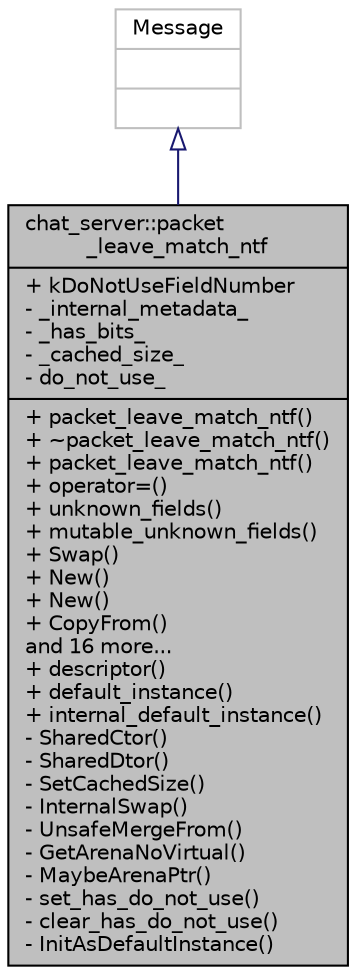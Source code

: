 digraph "chat_server::packet_leave_match_ntf"
{
  edge [fontname="Helvetica",fontsize="10",labelfontname="Helvetica",labelfontsize="10"];
  node [fontname="Helvetica",fontsize="10",shape=record];
  Node0 [label="{chat_server::packet\l_leave_match_ntf\n|+ kDoNotUseFieldNumber\l- _internal_metadata_\l- _has_bits_\l- _cached_size_\l- do_not_use_\l|+ packet_leave_match_ntf()\l+ ~packet_leave_match_ntf()\l+ packet_leave_match_ntf()\l+ operator=()\l+ unknown_fields()\l+ mutable_unknown_fields()\l+ Swap()\l+ New()\l+ New()\l+ CopyFrom()\land 16 more...\l+ descriptor()\l+ default_instance()\l+ internal_default_instance()\l- SharedCtor()\l- SharedDtor()\l- SetCachedSize()\l- InternalSwap()\l- UnsafeMergeFrom()\l- GetArenaNoVirtual()\l- MaybeArenaPtr()\l- set_has_do_not_use()\l- clear_has_do_not_use()\l- InitAsDefaultInstance()\l}",height=0.2,width=0.4,color="black", fillcolor="grey75", style="filled", fontcolor="black"];
  Node1 -> Node0 [dir="back",color="midnightblue",fontsize="10",style="solid",arrowtail="onormal",fontname="Helvetica"];
  Node1 [label="{Message\n||}",height=0.2,width=0.4,color="grey75", fillcolor="white", style="filled"];
}
